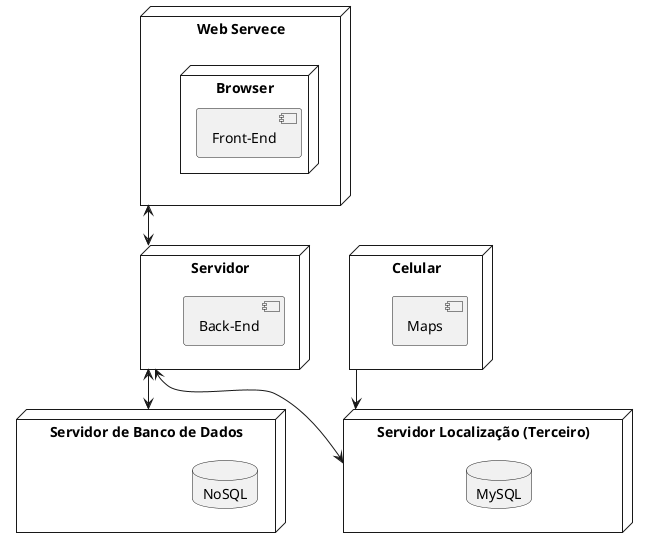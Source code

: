 @startuml

node "Web Servece" {
    node "Browser" {
        component "Front-End"
    }
}

node "Servidor" {
    component "Back-End"
}

node "Servidor de Banco de Dados" {
    database "NoSQL"
}

node "Celular" {
    component "Maps"
}

node "Servidor Localização (Terceiro)" {
    database "MySQL"
}

"Web Servece" <--> "Servidor"
"Servidor" <--> "Servidor de Banco de Dados"

"Celular" --> "Servidor Localização (Terceiro)"
"Servidor" <--> "Servidor Localização (Terceiro)"

@enduml
